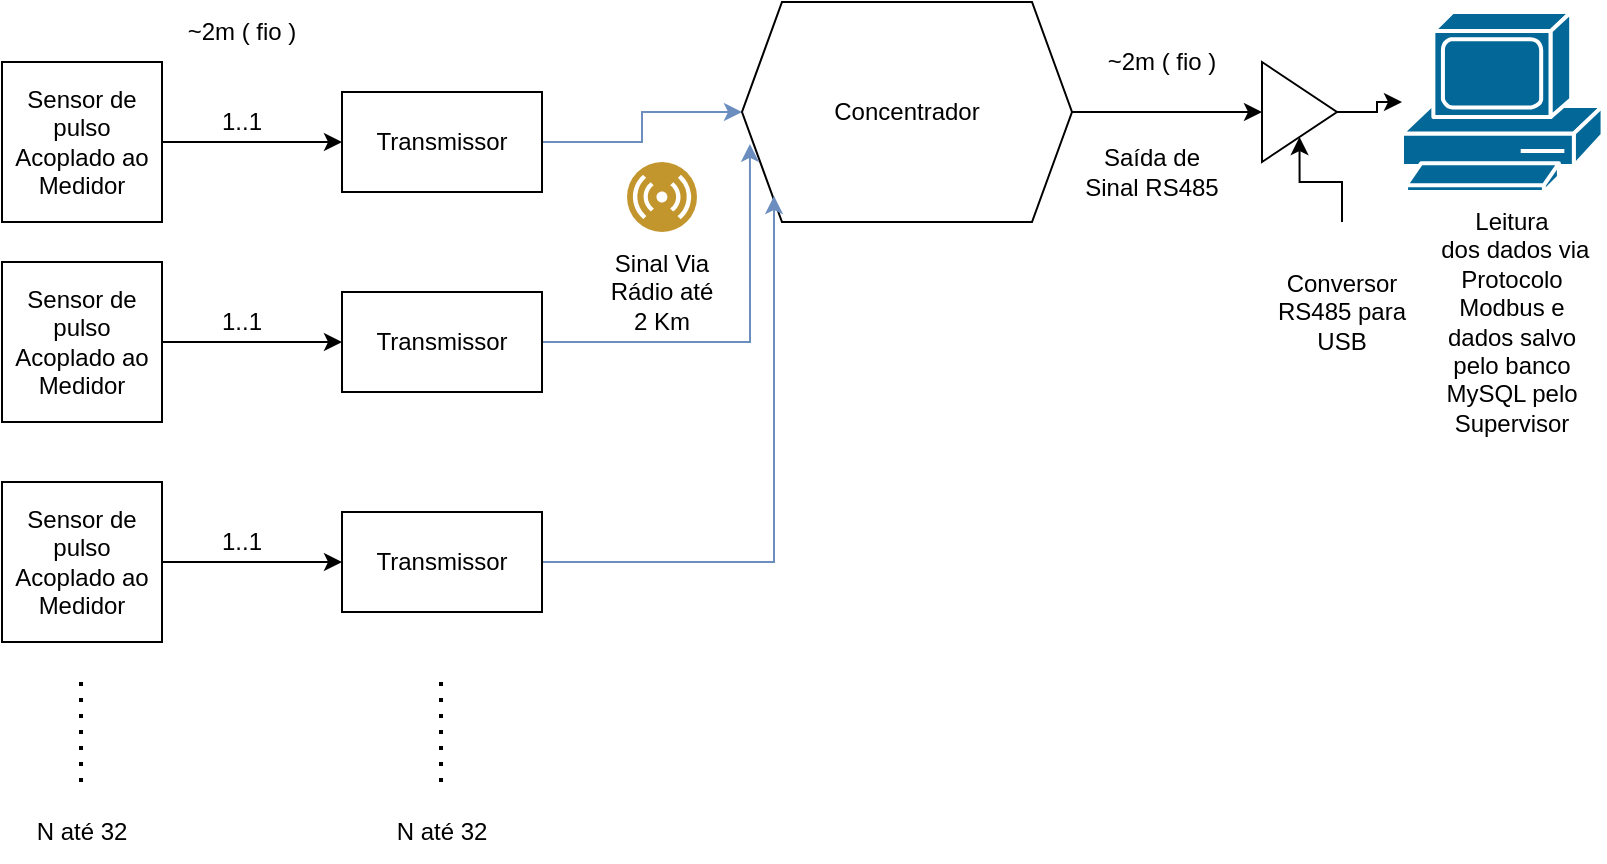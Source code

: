 <mxfile version="15.7.4" type="github"><diagram id="IOhgOP0AoQl0OoX_YjUL" name="Page-1"><mxGraphModel dx="868" dy="460" grid="1" gridSize="10" guides="1" tooltips="1" connect="1" arrows="1" fold="1" page="1" pageScale="1" pageWidth="850" pageHeight="1100" math="0" shadow="0"><root><mxCell id="0"/><mxCell id="1" parent="0"/><mxCell id="gQCr92PTAHPKesp8NR7a-8" style="edgeStyle=orthogonalEdgeStyle;rounded=0;orthogonalLoop=1;jettySize=auto;html=1;entryX=0;entryY=0.5;entryDx=0;entryDy=0;fillColor=#dae8fc;strokeColor=#6c8ebf;" edge="1" parent="1" source="gQCr92PTAHPKesp8NR7a-2" target="gQCr92PTAHPKesp8NR7a-7"><mxGeometry relative="1" as="geometry"/></mxCell><mxCell id="gQCr92PTAHPKesp8NR7a-2" value="Transmissor" style="rounded=0;whiteSpace=wrap;html=1;" vertex="1" parent="1"><mxGeometry x="210" y="115" width="100" height="50" as="geometry"/></mxCell><mxCell id="gQCr92PTAHPKesp8NR7a-4" style="edgeStyle=orthogonalEdgeStyle;rounded=0;orthogonalLoop=1;jettySize=auto;html=1;entryX=0;entryY=0.5;entryDx=0;entryDy=0;" edge="1" parent="1" source="gQCr92PTAHPKesp8NR7a-3" target="gQCr92PTAHPKesp8NR7a-2"><mxGeometry relative="1" as="geometry"/></mxCell><mxCell id="gQCr92PTAHPKesp8NR7a-3" value="Sensor de pulso Acoplado ao Medidor" style="whiteSpace=wrap;html=1;aspect=fixed;" vertex="1" parent="1"><mxGeometry x="40" y="100" width="80" height="80" as="geometry"/></mxCell><mxCell id="gQCr92PTAHPKesp8NR7a-40" style="edgeStyle=orthogonalEdgeStyle;rounded=0;orthogonalLoop=1;jettySize=auto;html=1;" edge="1" parent="1" source="gQCr92PTAHPKesp8NR7a-7" target="gQCr92PTAHPKesp8NR7a-37"><mxGeometry relative="1" as="geometry"/></mxCell><mxCell id="gQCr92PTAHPKesp8NR7a-7" value="Concentrador" style="shape=hexagon;perimeter=hexagonPerimeter2;whiteSpace=wrap;html=1;fixedSize=1;" vertex="1" parent="1"><mxGeometry x="410" y="70" width="165" height="110" as="geometry"/></mxCell><mxCell id="gQCr92PTAHPKesp8NR7a-24" style="edgeStyle=orthogonalEdgeStyle;rounded=0;orthogonalLoop=1;jettySize=auto;html=1;entryX=0.024;entryY=0.645;entryDx=0;entryDy=0;entryPerimeter=0;fillColor=#dae8fc;strokeColor=#6c8ebf;" edge="1" parent="1" source="gQCr92PTAHPKesp8NR7a-9" target="gQCr92PTAHPKesp8NR7a-7"><mxGeometry relative="1" as="geometry"/></mxCell><mxCell id="gQCr92PTAHPKesp8NR7a-9" value="Transmissor" style="rounded=0;whiteSpace=wrap;html=1;" vertex="1" parent="1"><mxGeometry x="210" y="215" width="100" height="50" as="geometry"/></mxCell><mxCell id="gQCr92PTAHPKesp8NR7a-22" style="edgeStyle=orthogonalEdgeStyle;rounded=0;orthogonalLoop=1;jettySize=auto;html=1;entryX=0;entryY=0.5;entryDx=0;entryDy=0;" edge="1" parent="1" source="gQCr92PTAHPKesp8NR7a-10" target="gQCr92PTAHPKesp8NR7a-9"><mxGeometry relative="1" as="geometry"/></mxCell><mxCell id="gQCr92PTAHPKesp8NR7a-10" value="Sensor de pulso Acoplado ao Medidor" style="whiteSpace=wrap;html=1;aspect=fixed;" vertex="1" parent="1"><mxGeometry x="40" y="200" width="80" height="80" as="geometry"/></mxCell><mxCell id="gQCr92PTAHPKesp8NR7a-25" style="edgeStyle=orthogonalEdgeStyle;rounded=0;orthogonalLoop=1;jettySize=auto;html=1;entryX=0.097;entryY=0.882;entryDx=0;entryDy=0;entryPerimeter=0;fillColor=#dae8fc;strokeColor=#6c8ebf;" edge="1" parent="1" source="gQCr92PTAHPKesp8NR7a-11" target="gQCr92PTAHPKesp8NR7a-7"><mxGeometry relative="1" as="geometry"/></mxCell><mxCell id="gQCr92PTAHPKesp8NR7a-11" value="Transmissor" style="rounded=0;whiteSpace=wrap;html=1;" vertex="1" parent="1"><mxGeometry x="210" y="325" width="100" height="50" as="geometry"/></mxCell><mxCell id="gQCr92PTAHPKesp8NR7a-23" style="edgeStyle=orthogonalEdgeStyle;rounded=0;orthogonalLoop=1;jettySize=auto;html=1;entryX=0;entryY=0.5;entryDx=0;entryDy=0;" edge="1" parent="1" source="gQCr92PTAHPKesp8NR7a-12" target="gQCr92PTAHPKesp8NR7a-11"><mxGeometry relative="1" as="geometry"/></mxCell><mxCell id="gQCr92PTAHPKesp8NR7a-12" value="Sensor de pulso Acoplado ao Medidor" style="whiteSpace=wrap;html=1;aspect=fixed;" vertex="1" parent="1"><mxGeometry x="40" y="310" width="80" height="80" as="geometry"/></mxCell><mxCell id="gQCr92PTAHPKesp8NR7a-13" value="" style="endArrow=none;dashed=1;html=1;dashPattern=1 3;strokeWidth=2;rounded=0;" edge="1" parent="1"><mxGeometry width="50" height="50" relative="1" as="geometry"><mxPoint x="79.5" y="460" as="sourcePoint"/><mxPoint x="79.5" y="410" as="targetPoint"/></mxGeometry></mxCell><mxCell id="gQCr92PTAHPKesp8NR7a-14" value="" style="endArrow=none;dashed=1;html=1;dashPattern=1 3;strokeWidth=2;rounded=0;" edge="1" parent="1"><mxGeometry width="50" height="50" relative="1" as="geometry"><mxPoint x="259.5" y="460" as="sourcePoint"/><mxPoint x="259.5" y="410" as="targetPoint"/></mxGeometry></mxCell><mxCell id="gQCr92PTAHPKesp8NR7a-16" value="1..1" style="text;html=1;strokeColor=none;fillColor=none;align=center;verticalAlign=middle;whiteSpace=wrap;rounded=0;" vertex="1" parent="1"><mxGeometry x="130" y="115" width="60" height="30" as="geometry"/></mxCell><mxCell id="gQCr92PTAHPKesp8NR7a-17" value="N até 32" style="text;html=1;strokeColor=none;fillColor=none;align=center;verticalAlign=middle;whiteSpace=wrap;rounded=0;" vertex="1" parent="1"><mxGeometry x="230" y="470" width="60" height="30" as="geometry"/></mxCell><mxCell id="gQCr92PTAHPKesp8NR7a-18" value="N até 32" style="text;html=1;strokeColor=none;fillColor=none;align=center;verticalAlign=middle;whiteSpace=wrap;rounded=0;" vertex="1" parent="1"><mxGeometry x="50" y="470" width="60" height="30" as="geometry"/></mxCell><mxCell id="gQCr92PTAHPKesp8NR7a-19" value="1..1" style="text;html=1;strokeColor=none;fillColor=none;align=center;verticalAlign=middle;whiteSpace=wrap;rounded=0;" vertex="1" parent="1"><mxGeometry x="130" y="215" width="60" height="30" as="geometry"/></mxCell><mxCell id="gQCr92PTAHPKesp8NR7a-20" value="1..1" style="text;html=1;strokeColor=none;fillColor=none;align=center;verticalAlign=middle;whiteSpace=wrap;rounded=0;" vertex="1" parent="1"><mxGeometry x="130" y="325" width="60" height="30" as="geometry"/></mxCell><mxCell id="gQCr92PTAHPKesp8NR7a-26" value="Sinal Via Rádio até 2 Km" style="text;html=1;align=center;verticalAlign=middle;whiteSpace=wrap;rounded=0;" vertex="1" parent="1"><mxGeometry x="340" y="200" width="60" height="30" as="geometry"/></mxCell><mxCell id="gQCr92PTAHPKesp8NR7a-27" value="" style="aspect=fixed;perimeter=ellipsePerimeter;html=1;align=center;shadow=0;dashed=0;fontColor=#4277BB;labelBackgroundColor=#ffffff;fontSize=12;spacingTop=3;image;image=img/lib/ibm/users/sensor.svg;" vertex="1" parent="1"><mxGeometry x="352.5" y="150" width="35" height="35" as="geometry"/></mxCell><mxCell id="gQCr92PTAHPKesp8NR7a-30" value="" style="shape=mxgraph.cisco.computers_and_peripherals.pc;sketch=0;html=1;pointerEvents=1;dashed=0;fillColor=#036897;strokeColor=#ffffff;strokeWidth=2;verticalLabelPosition=bottom;verticalAlign=top;align=center;outlineConnect=0;" vertex="1" parent="1"><mxGeometry x="740" y="75" width="100.29" height="90" as="geometry"/></mxCell><mxCell id="gQCr92PTAHPKesp8NR7a-31" value="~2m ( fio )" style="text;html=1;strokeColor=none;fillColor=none;align=center;verticalAlign=middle;whiteSpace=wrap;rounded=0;" vertex="1" parent="1"><mxGeometry x="130" y="70" width="60" height="30" as="geometry"/></mxCell><mxCell id="gQCr92PTAHPKesp8NR7a-33" value="~2m ( fio )" style="text;html=1;strokeColor=none;fillColor=none;align=center;verticalAlign=middle;whiteSpace=wrap;rounded=0;" vertex="1" parent="1"><mxGeometry x="590" y="85" width="60" height="30" as="geometry"/></mxCell><mxCell id="gQCr92PTAHPKesp8NR7a-34" value="Saída de Sinal RS485" style="text;html=1;strokeColor=none;fillColor=none;align=center;verticalAlign=middle;whiteSpace=wrap;rounded=0;" vertex="1" parent="1"><mxGeometry x="575" y="130" width="80" height="50" as="geometry"/></mxCell><mxCell id="gQCr92PTAHPKesp8NR7a-38" style="edgeStyle=orthogonalEdgeStyle;rounded=0;orthogonalLoop=1;jettySize=auto;html=1;" edge="1" parent="1" source="gQCr92PTAHPKesp8NR7a-37" target="gQCr92PTAHPKesp8NR7a-30"><mxGeometry relative="1" as="geometry"/></mxCell><mxCell id="gQCr92PTAHPKesp8NR7a-37" value="" style="triangle;whiteSpace=wrap;html=1;" vertex="1" parent="1"><mxGeometry x="670" y="100" width="37.5" height="50" as="geometry"/></mxCell><mxCell id="gQCr92PTAHPKesp8NR7a-43" style="edgeStyle=orthogonalEdgeStyle;rounded=0;orthogonalLoop=1;jettySize=auto;html=1;entryX=0.5;entryY=1;entryDx=0;entryDy=0;" edge="1" parent="1" source="gQCr92PTAHPKesp8NR7a-41" target="gQCr92PTAHPKesp8NR7a-37"><mxGeometry relative="1" as="geometry"/></mxCell><mxCell id="gQCr92PTAHPKesp8NR7a-41" value="&lt;div&gt;Conversor RS485 para USB&lt;/div&gt;" style="text;html=1;strokeColor=none;fillColor=none;align=center;verticalAlign=middle;whiteSpace=wrap;rounded=0;" vertex="1" parent="1"><mxGeometry x="670" y="180" width="80" height="90" as="geometry"/></mxCell><mxCell id="gQCr92PTAHPKesp8NR7a-44" value="&lt;div&gt;Leitura&lt;/div&gt;&amp;nbsp;dos dados via Protocolo Modbus e dados salvo pelo banco MySQL pelo Supervisor" style="text;html=1;strokeColor=none;fillColor=none;align=center;verticalAlign=middle;whiteSpace=wrap;rounded=0;labelPosition=center;verticalLabelPosition=middle;spacingTop=-20;" vertex="1" parent="1"><mxGeometry x="750" y="170" width="90.29" height="140" as="geometry"/></mxCell></root></mxGraphModel></diagram></mxfile>